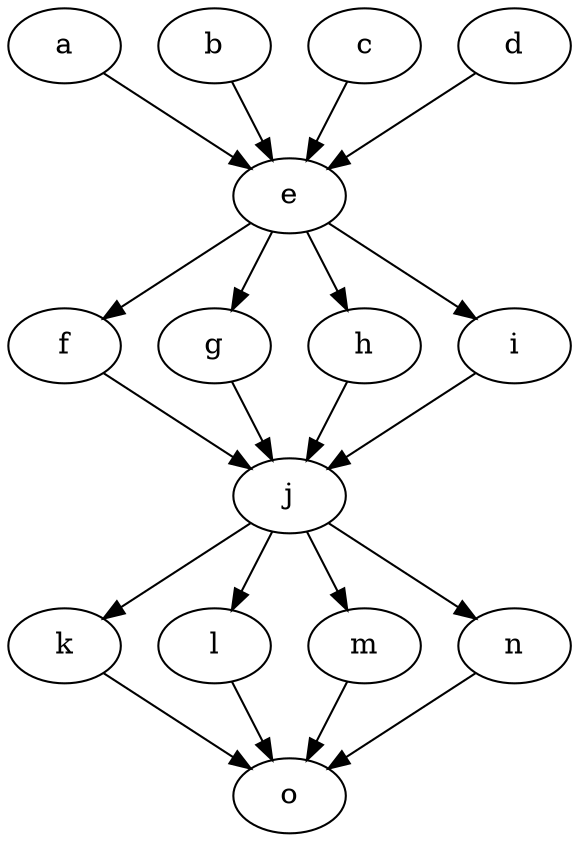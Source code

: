 digraph "largeGraph"{
a [Weight=7];
b [Weight=5];
c [Weight=3];
d [Weight=11];
e [Weight=8];
f [Weight=2];
g [Weight=9];
h [Weight=10];
i [Weight=5];
j [Weight=2];
k [Weight=9];
l [Weight=10];
m [Weight=5];
n [Weight=2];
o [Weight=9];
a -> e [Weight=3];
b -> e [Weight=12];
c -> e [Weight=1];
d -> e [Weight=4];
e -> f [Weight=7];
e -> g [Weight=8];
e -> h [Weight=1];
e -> i [Weight=2];
f -> j [Weight=3];
g -> j [Weight=12];
h -> j [Weight=1];
i -> j [Weight=4];
j -> k [Weight=3];
j -> l [Weight=12];
j -> m [Weight=1];
j -> n [Weight=4];
k -> o [Weight=3];
l -> o [Weight=12];
m -> o [Weight=1];
n -> o [Weight=4];
}